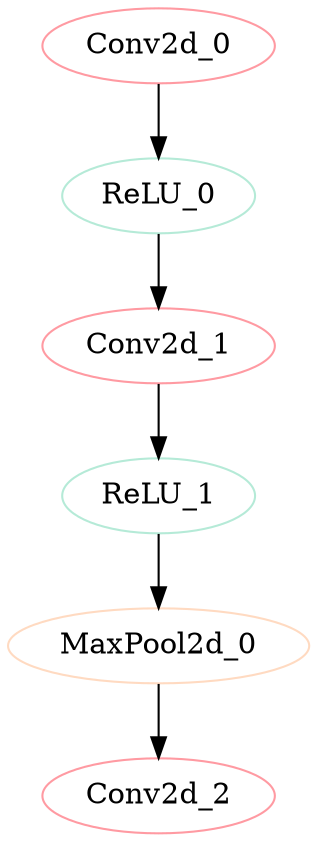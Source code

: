 strict digraph "" {
	Conv2d_0	[color="#FF9AA2",
		layer_name="features.0",
		params=1792,
		type=Conv2d];
	ReLU_0	[color="#B5EAD7",
		layer_name="features.1",
		params=0,
		type=ReLU];
	Conv2d_0 -> ReLU_0;
	Conv2d_1	[color="#FF9AA2",
		layer_name="features.2",
		params=36928,
		type=Conv2d];
	ReLU_0 -> Conv2d_1;
	ReLU_1	[color="#B5EAD7",
		layer_name="features.3",
		params=0,
		type=ReLU];
	Conv2d_1 -> ReLU_1;
	MaxPool2d_0	[color="#FFDAC1",
		layer_name="features.4",
		params=0,
		type=MaxPool2d];
	ReLU_1 -> MaxPool2d_0;
	Conv2d_2	[color="#FF9AA2",
		layer_name="features.5",
		params=73856,
		type=Conv2d];
	MaxPool2d_0 -> Conv2d_2;
}
